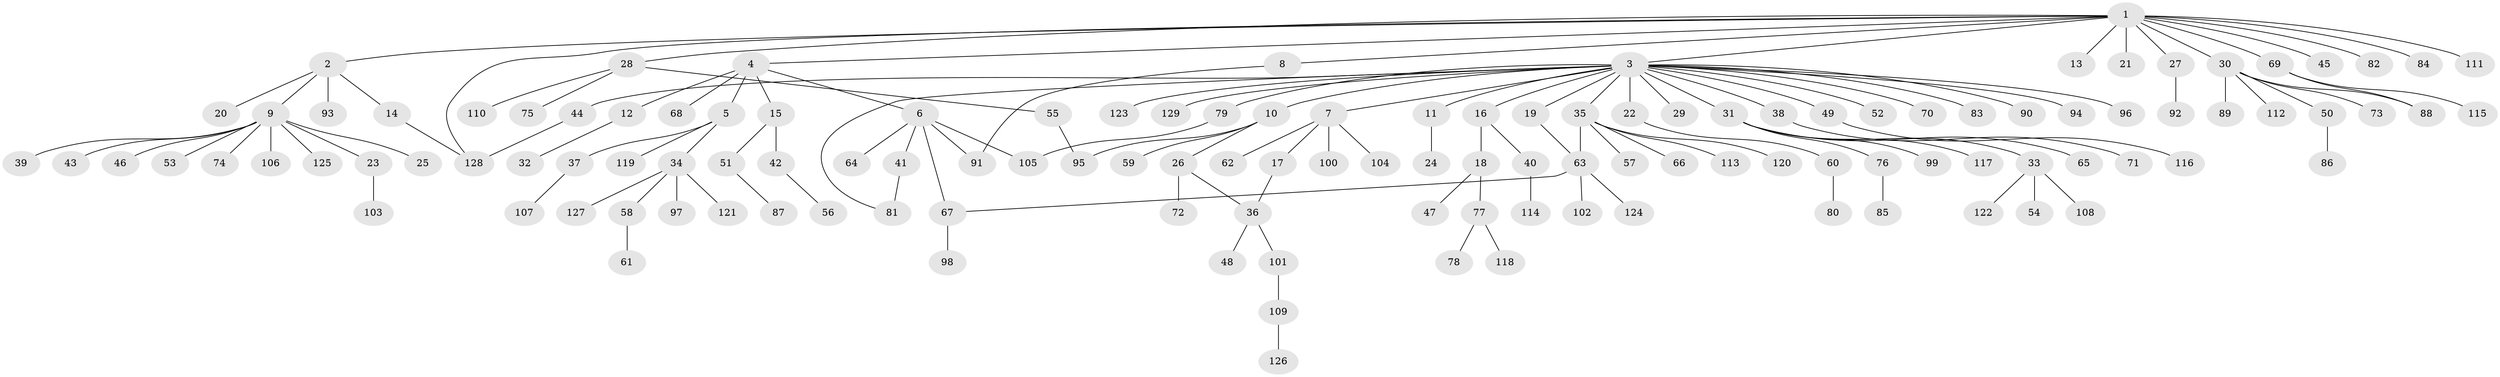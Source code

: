// coarse degree distribution, {14: 0.010752688172043012, 4: 0.06451612903225806, 22: 0.010752688172043012, 5: 0.043010752688172046, 6: 0.010752688172043012, 2: 0.17204301075268819, 9: 0.010752688172043012, 3: 0.07526881720430108, 1: 0.6021505376344086}
// Generated by graph-tools (version 1.1) at 2025/51/02/27/25 19:51:56]
// undirected, 129 vertices, 138 edges
graph export_dot {
graph [start="1"]
  node [color=gray90,style=filled];
  1;
  2;
  3;
  4;
  5;
  6;
  7;
  8;
  9;
  10;
  11;
  12;
  13;
  14;
  15;
  16;
  17;
  18;
  19;
  20;
  21;
  22;
  23;
  24;
  25;
  26;
  27;
  28;
  29;
  30;
  31;
  32;
  33;
  34;
  35;
  36;
  37;
  38;
  39;
  40;
  41;
  42;
  43;
  44;
  45;
  46;
  47;
  48;
  49;
  50;
  51;
  52;
  53;
  54;
  55;
  56;
  57;
  58;
  59;
  60;
  61;
  62;
  63;
  64;
  65;
  66;
  67;
  68;
  69;
  70;
  71;
  72;
  73;
  74;
  75;
  76;
  77;
  78;
  79;
  80;
  81;
  82;
  83;
  84;
  85;
  86;
  87;
  88;
  89;
  90;
  91;
  92;
  93;
  94;
  95;
  96;
  97;
  98;
  99;
  100;
  101;
  102;
  103;
  104;
  105;
  106;
  107;
  108;
  109;
  110;
  111;
  112;
  113;
  114;
  115;
  116;
  117;
  118;
  119;
  120;
  121;
  122;
  123;
  124;
  125;
  126;
  127;
  128;
  129;
  1 -- 2;
  1 -- 3;
  1 -- 4;
  1 -- 8;
  1 -- 13;
  1 -- 21;
  1 -- 27;
  1 -- 28;
  1 -- 30;
  1 -- 45;
  1 -- 69;
  1 -- 82;
  1 -- 84;
  1 -- 111;
  1 -- 128;
  2 -- 9;
  2 -- 14;
  2 -- 20;
  2 -- 93;
  3 -- 7;
  3 -- 10;
  3 -- 11;
  3 -- 16;
  3 -- 19;
  3 -- 22;
  3 -- 29;
  3 -- 31;
  3 -- 35;
  3 -- 38;
  3 -- 44;
  3 -- 49;
  3 -- 52;
  3 -- 70;
  3 -- 79;
  3 -- 81;
  3 -- 83;
  3 -- 90;
  3 -- 94;
  3 -- 96;
  3 -- 123;
  3 -- 129;
  4 -- 5;
  4 -- 6;
  4 -- 12;
  4 -- 15;
  4 -- 68;
  5 -- 34;
  5 -- 37;
  5 -- 119;
  6 -- 41;
  6 -- 64;
  6 -- 67;
  6 -- 91;
  6 -- 105;
  7 -- 17;
  7 -- 62;
  7 -- 100;
  7 -- 104;
  8 -- 91;
  9 -- 23;
  9 -- 25;
  9 -- 39;
  9 -- 43;
  9 -- 46;
  9 -- 53;
  9 -- 74;
  9 -- 106;
  9 -- 125;
  10 -- 26;
  10 -- 59;
  10 -- 95;
  11 -- 24;
  12 -- 32;
  14 -- 128;
  15 -- 42;
  15 -- 51;
  16 -- 18;
  16 -- 40;
  17 -- 36;
  18 -- 47;
  18 -- 77;
  19 -- 63;
  22 -- 60;
  23 -- 103;
  26 -- 36;
  26 -- 72;
  27 -- 92;
  28 -- 55;
  28 -- 75;
  28 -- 110;
  30 -- 50;
  30 -- 73;
  30 -- 88;
  30 -- 89;
  30 -- 112;
  31 -- 33;
  31 -- 65;
  31 -- 76;
  31 -- 99;
  31 -- 117;
  33 -- 54;
  33 -- 108;
  33 -- 122;
  34 -- 58;
  34 -- 97;
  34 -- 121;
  34 -- 127;
  35 -- 57;
  35 -- 63;
  35 -- 66;
  35 -- 113;
  35 -- 120;
  36 -- 48;
  36 -- 101;
  37 -- 107;
  38 -- 71;
  40 -- 114;
  41 -- 81;
  42 -- 56;
  44 -- 128;
  49 -- 116;
  50 -- 86;
  51 -- 87;
  55 -- 95;
  58 -- 61;
  60 -- 80;
  63 -- 67;
  63 -- 102;
  63 -- 124;
  67 -- 98;
  69 -- 88;
  69 -- 115;
  76 -- 85;
  77 -- 78;
  77 -- 118;
  79 -- 105;
  101 -- 109;
  109 -- 126;
}
